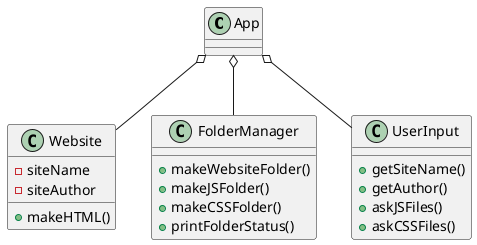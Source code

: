 @startuml
class App{

}

class Website{
- siteName
- siteAuthor
+makeHTML()
}

class FolderManager{
+makeWebsiteFolder()
+makeJSFolder()
+makeCSSFolder()
+printFolderStatus()
}

class UserInput{
+getSiteName()
+getAuthor()
+askJSFiles()
+askCSSFiles()
}

App o-- UserInput
App o-- FolderManager
App o-- Website
@enduml